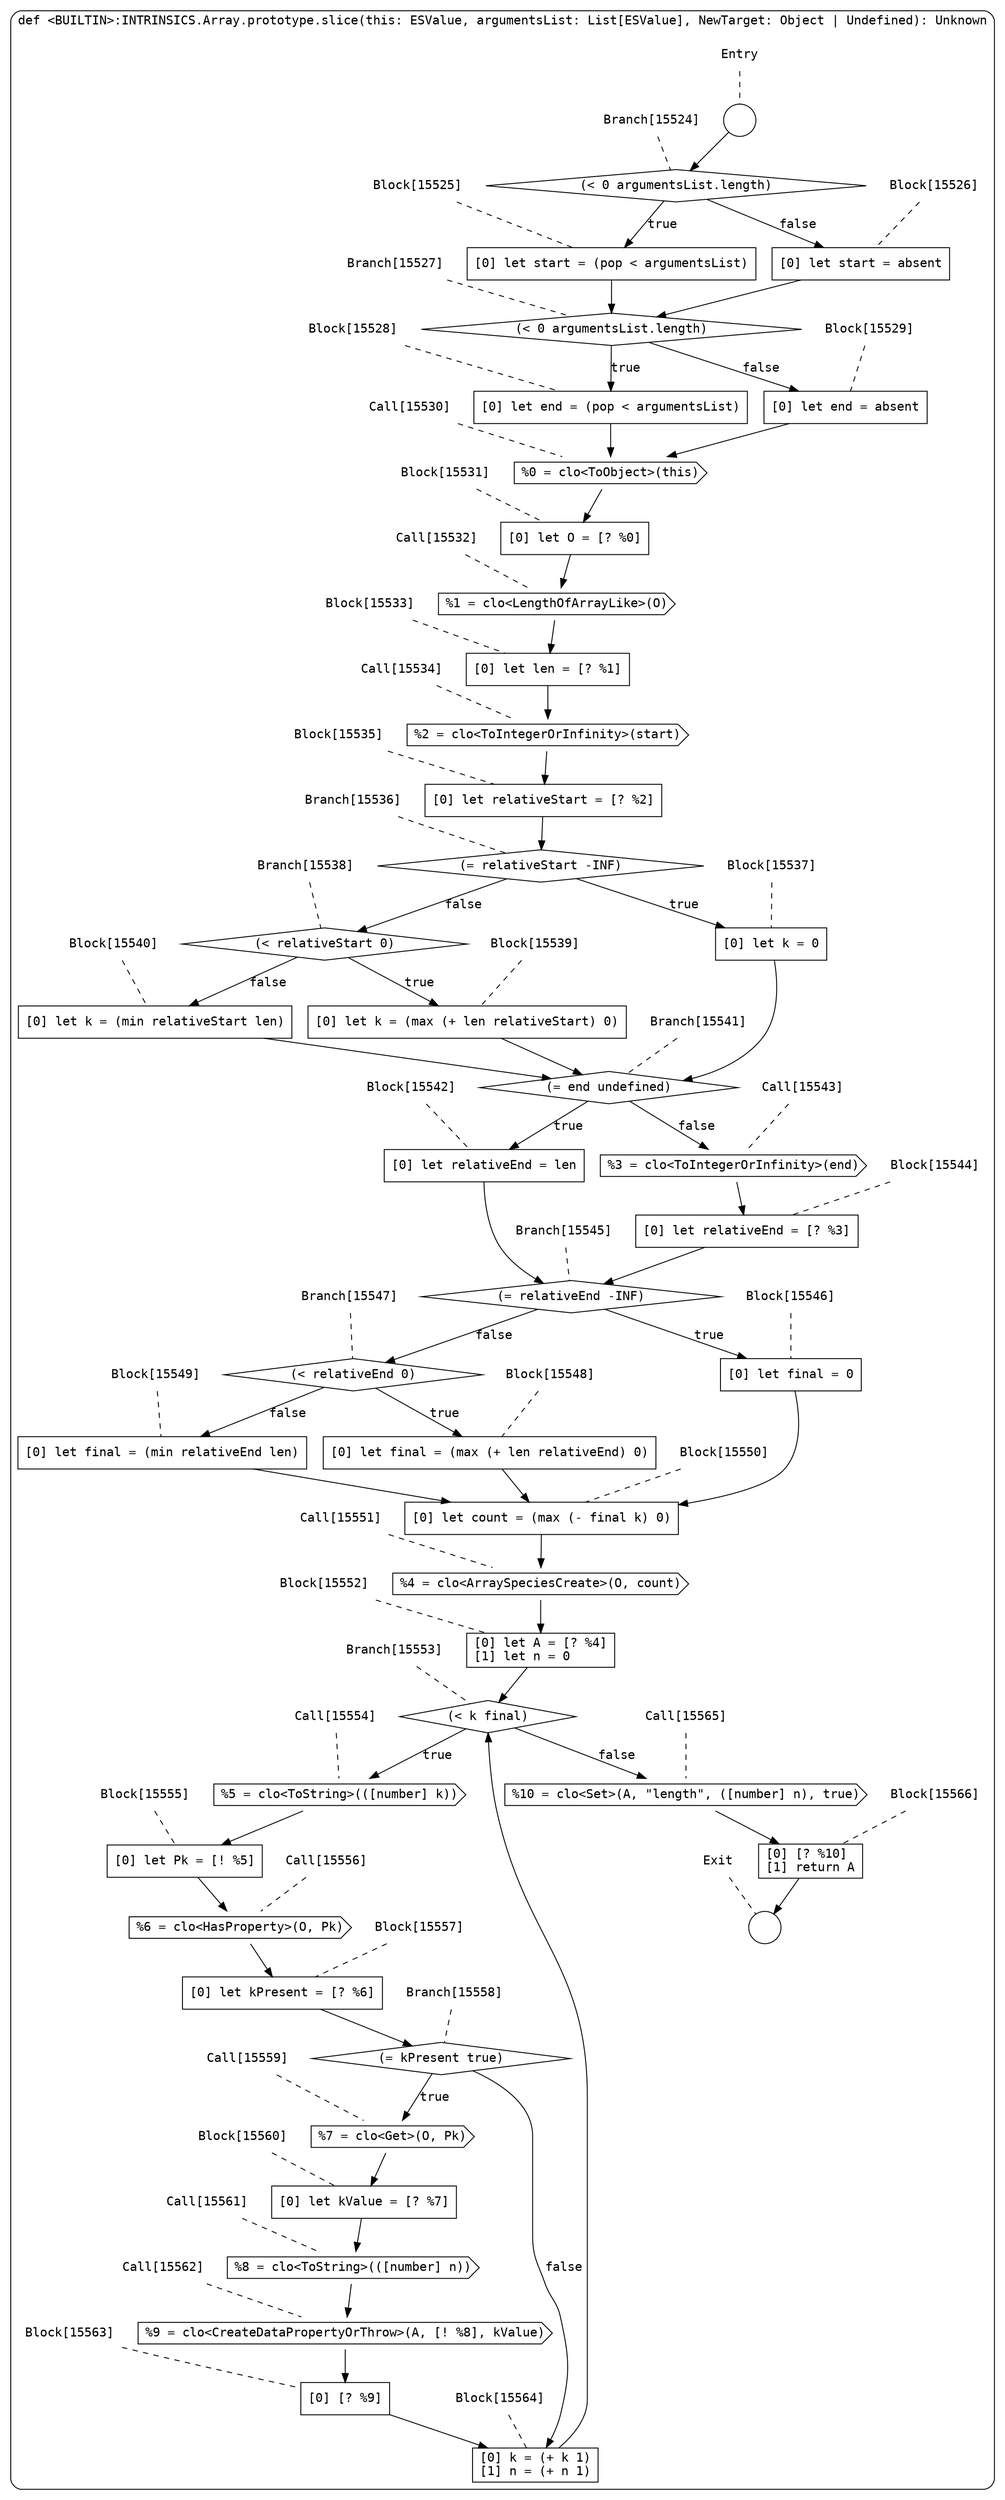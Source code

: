 digraph {
  graph [fontname = "Consolas"]
  node [fontname = "Consolas"]
  edge [fontname = "Consolas"]
  subgraph cluster2370 {
    label = "def <BUILTIN>:INTRINSICS.Array.prototype.slice(this: ESValue, argumentsList: List[ESValue], NewTarget: Object | Undefined): Unknown"
    style = rounded
    cluster2370_entry_name [shape=none, label=<<font color="black">Entry</font>>]
    cluster2370_entry_name -> cluster2370_entry [arrowhead=none, color="black", style=dashed]
    cluster2370_entry [shape=circle label=" " color="black" fillcolor="white" style=filled]
    cluster2370_entry -> node15524 [color="black"]
    cluster2370_exit_name [shape=none, label=<<font color="black">Exit</font>>]
    cluster2370_exit_name -> cluster2370_exit [arrowhead=none, color="black", style=dashed]
    cluster2370_exit [shape=circle label=" " color="black" fillcolor="white" style=filled]
    node15524_name [shape=none, label=<<font color="black">Branch[15524]</font>>]
    node15524_name -> node15524 [arrowhead=none, color="black", style=dashed]
    node15524 [shape=diamond, label=<<font color="black">(&lt; 0 argumentsList.length)</font>> color="black" fillcolor="white", style=filled]
    node15524 -> node15525 [label=<<font color="black">true</font>> color="black"]
    node15524 -> node15526 [label=<<font color="black">false</font>> color="black"]
    node15525_name [shape=none, label=<<font color="black">Block[15525]</font>>]
    node15525_name -> node15525 [arrowhead=none, color="black", style=dashed]
    node15525 [shape=box, label=<<font color="black">[0] let start = (pop &lt; argumentsList)<BR ALIGN="LEFT"/></font>> color="black" fillcolor="white", style=filled]
    node15525 -> node15527 [color="black"]
    node15526_name [shape=none, label=<<font color="black">Block[15526]</font>>]
    node15526_name -> node15526 [arrowhead=none, color="black", style=dashed]
    node15526 [shape=box, label=<<font color="black">[0] let start = absent<BR ALIGN="LEFT"/></font>> color="black" fillcolor="white", style=filled]
    node15526 -> node15527 [color="black"]
    node15527_name [shape=none, label=<<font color="black">Branch[15527]</font>>]
    node15527_name -> node15527 [arrowhead=none, color="black", style=dashed]
    node15527 [shape=diamond, label=<<font color="black">(&lt; 0 argumentsList.length)</font>> color="black" fillcolor="white", style=filled]
    node15527 -> node15528 [label=<<font color="black">true</font>> color="black"]
    node15527 -> node15529 [label=<<font color="black">false</font>> color="black"]
    node15528_name [shape=none, label=<<font color="black">Block[15528]</font>>]
    node15528_name -> node15528 [arrowhead=none, color="black", style=dashed]
    node15528 [shape=box, label=<<font color="black">[0] let end = (pop &lt; argumentsList)<BR ALIGN="LEFT"/></font>> color="black" fillcolor="white", style=filled]
    node15528 -> node15530 [color="black"]
    node15529_name [shape=none, label=<<font color="black">Block[15529]</font>>]
    node15529_name -> node15529 [arrowhead=none, color="black", style=dashed]
    node15529 [shape=box, label=<<font color="black">[0] let end = absent<BR ALIGN="LEFT"/></font>> color="black" fillcolor="white", style=filled]
    node15529 -> node15530 [color="black"]
    node15530_name [shape=none, label=<<font color="black">Call[15530]</font>>]
    node15530_name -> node15530 [arrowhead=none, color="black", style=dashed]
    node15530 [shape=cds, label=<<font color="black">%0 = clo&lt;ToObject&gt;(this)</font>> color="black" fillcolor="white", style=filled]
    node15530 -> node15531 [color="black"]
    node15531_name [shape=none, label=<<font color="black">Block[15531]</font>>]
    node15531_name -> node15531 [arrowhead=none, color="black", style=dashed]
    node15531 [shape=box, label=<<font color="black">[0] let O = [? %0]<BR ALIGN="LEFT"/></font>> color="black" fillcolor="white", style=filled]
    node15531 -> node15532 [color="black"]
    node15532_name [shape=none, label=<<font color="black">Call[15532]</font>>]
    node15532_name -> node15532 [arrowhead=none, color="black", style=dashed]
    node15532 [shape=cds, label=<<font color="black">%1 = clo&lt;LengthOfArrayLike&gt;(O)</font>> color="black" fillcolor="white", style=filled]
    node15532 -> node15533 [color="black"]
    node15533_name [shape=none, label=<<font color="black">Block[15533]</font>>]
    node15533_name -> node15533 [arrowhead=none, color="black", style=dashed]
    node15533 [shape=box, label=<<font color="black">[0] let len = [? %1]<BR ALIGN="LEFT"/></font>> color="black" fillcolor="white", style=filled]
    node15533 -> node15534 [color="black"]
    node15534_name [shape=none, label=<<font color="black">Call[15534]</font>>]
    node15534_name -> node15534 [arrowhead=none, color="black", style=dashed]
    node15534 [shape=cds, label=<<font color="black">%2 = clo&lt;ToIntegerOrInfinity&gt;(start)</font>> color="black" fillcolor="white", style=filled]
    node15534 -> node15535 [color="black"]
    node15535_name [shape=none, label=<<font color="black">Block[15535]</font>>]
    node15535_name -> node15535 [arrowhead=none, color="black", style=dashed]
    node15535 [shape=box, label=<<font color="black">[0] let relativeStart = [? %2]<BR ALIGN="LEFT"/></font>> color="black" fillcolor="white", style=filled]
    node15535 -> node15536 [color="black"]
    node15536_name [shape=none, label=<<font color="black">Branch[15536]</font>>]
    node15536_name -> node15536 [arrowhead=none, color="black", style=dashed]
    node15536 [shape=diamond, label=<<font color="black">(= relativeStart -INF)</font>> color="black" fillcolor="white", style=filled]
    node15536 -> node15537 [label=<<font color="black">true</font>> color="black"]
    node15536 -> node15538 [label=<<font color="black">false</font>> color="black"]
    node15537_name [shape=none, label=<<font color="black">Block[15537]</font>>]
    node15537_name -> node15537 [arrowhead=none, color="black", style=dashed]
    node15537 [shape=box, label=<<font color="black">[0] let k = 0<BR ALIGN="LEFT"/></font>> color="black" fillcolor="white", style=filled]
    node15537 -> node15541 [color="black"]
    node15538_name [shape=none, label=<<font color="black">Branch[15538]</font>>]
    node15538_name -> node15538 [arrowhead=none, color="black", style=dashed]
    node15538 [shape=diamond, label=<<font color="black">(&lt; relativeStart 0)</font>> color="black" fillcolor="white", style=filled]
    node15538 -> node15539 [label=<<font color="black">true</font>> color="black"]
    node15538 -> node15540 [label=<<font color="black">false</font>> color="black"]
    node15541_name [shape=none, label=<<font color="black">Branch[15541]</font>>]
    node15541_name -> node15541 [arrowhead=none, color="black", style=dashed]
    node15541 [shape=diamond, label=<<font color="black">(= end undefined)</font>> color="black" fillcolor="white", style=filled]
    node15541 -> node15542 [label=<<font color="black">true</font>> color="black"]
    node15541 -> node15543 [label=<<font color="black">false</font>> color="black"]
    node15539_name [shape=none, label=<<font color="black">Block[15539]</font>>]
    node15539_name -> node15539 [arrowhead=none, color="black", style=dashed]
    node15539 [shape=box, label=<<font color="black">[0] let k = (max (+ len relativeStart) 0)<BR ALIGN="LEFT"/></font>> color="black" fillcolor="white", style=filled]
    node15539 -> node15541 [color="black"]
    node15540_name [shape=none, label=<<font color="black">Block[15540]</font>>]
    node15540_name -> node15540 [arrowhead=none, color="black", style=dashed]
    node15540 [shape=box, label=<<font color="black">[0] let k = (min relativeStart len)<BR ALIGN="LEFT"/></font>> color="black" fillcolor="white", style=filled]
    node15540 -> node15541 [color="black"]
    node15542_name [shape=none, label=<<font color="black">Block[15542]</font>>]
    node15542_name -> node15542 [arrowhead=none, color="black", style=dashed]
    node15542 [shape=box, label=<<font color="black">[0] let relativeEnd = len<BR ALIGN="LEFT"/></font>> color="black" fillcolor="white", style=filled]
    node15542 -> node15545 [color="black"]
    node15543_name [shape=none, label=<<font color="black">Call[15543]</font>>]
    node15543_name -> node15543 [arrowhead=none, color="black", style=dashed]
    node15543 [shape=cds, label=<<font color="black">%3 = clo&lt;ToIntegerOrInfinity&gt;(end)</font>> color="black" fillcolor="white", style=filled]
    node15543 -> node15544 [color="black"]
    node15545_name [shape=none, label=<<font color="black">Branch[15545]</font>>]
    node15545_name -> node15545 [arrowhead=none, color="black", style=dashed]
    node15545 [shape=diamond, label=<<font color="black">(= relativeEnd -INF)</font>> color="black" fillcolor="white", style=filled]
    node15545 -> node15546 [label=<<font color="black">true</font>> color="black"]
    node15545 -> node15547 [label=<<font color="black">false</font>> color="black"]
    node15544_name [shape=none, label=<<font color="black">Block[15544]</font>>]
    node15544_name -> node15544 [arrowhead=none, color="black", style=dashed]
    node15544 [shape=box, label=<<font color="black">[0] let relativeEnd = [? %3]<BR ALIGN="LEFT"/></font>> color="black" fillcolor="white", style=filled]
    node15544 -> node15545 [color="black"]
    node15546_name [shape=none, label=<<font color="black">Block[15546]</font>>]
    node15546_name -> node15546 [arrowhead=none, color="black", style=dashed]
    node15546 [shape=box, label=<<font color="black">[0] let final = 0<BR ALIGN="LEFT"/></font>> color="black" fillcolor="white", style=filled]
    node15546 -> node15550 [color="black"]
    node15547_name [shape=none, label=<<font color="black">Branch[15547]</font>>]
    node15547_name -> node15547 [arrowhead=none, color="black", style=dashed]
    node15547 [shape=diamond, label=<<font color="black">(&lt; relativeEnd 0)</font>> color="black" fillcolor="white", style=filled]
    node15547 -> node15548 [label=<<font color="black">true</font>> color="black"]
    node15547 -> node15549 [label=<<font color="black">false</font>> color="black"]
    node15550_name [shape=none, label=<<font color="black">Block[15550]</font>>]
    node15550_name -> node15550 [arrowhead=none, color="black", style=dashed]
    node15550 [shape=box, label=<<font color="black">[0] let count = (max (- final k) 0)<BR ALIGN="LEFT"/></font>> color="black" fillcolor="white", style=filled]
    node15550 -> node15551 [color="black"]
    node15548_name [shape=none, label=<<font color="black">Block[15548]</font>>]
    node15548_name -> node15548 [arrowhead=none, color="black", style=dashed]
    node15548 [shape=box, label=<<font color="black">[0] let final = (max (+ len relativeEnd) 0)<BR ALIGN="LEFT"/></font>> color="black" fillcolor="white", style=filled]
    node15548 -> node15550 [color="black"]
    node15549_name [shape=none, label=<<font color="black">Block[15549]</font>>]
    node15549_name -> node15549 [arrowhead=none, color="black", style=dashed]
    node15549 [shape=box, label=<<font color="black">[0] let final = (min relativeEnd len)<BR ALIGN="LEFT"/></font>> color="black" fillcolor="white", style=filled]
    node15549 -> node15550 [color="black"]
    node15551_name [shape=none, label=<<font color="black">Call[15551]</font>>]
    node15551_name -> node15551 [arrowhead=none, color="black", style=dashed]
    node15551 [shape=cds, label=<<font color="black">%4 = clo&lt;ArraySpeciesCreate&gt;(O, count)</font>> color="black" fillcolor="white", style=filled]
    node15551 -> node15552 [color="black"]
    node15552_name [shape=none, label=<<font color="black">Block[15552]</font>>]
    node15552_name -> node15552 [arrowhead=none, color="black", style=dashed]
    node15552 [shape=box, label=<<font color="black">[0] let A = [? %4]<BR ALIGN="LEFT"/>[1] let n = 0<BR ALIGN="LEFT"/></font>> color="black" fillcolor="white", style=filled]
    node15552 -> node15553 [color="black"]
    node15553_name [shape=none, label=<<font color="black">Branch[15553]</font>>]
    node15553_name -> node15553 [arrowhead=none, color="black", style=dashed]
    node15553 [shape=diamond, label=<<font color="black">(&lt; k final)</font>> color="black" fillcolor="white", style=filled]
    node15553 -> node15554 [label=<<font color="black">true</font>> color="black"]
    node15553 -> node15565 [label=<<font color="black">false</font>> color="black"]
    node15554_name [shape=none, label=<<font color="black">Call[15554]</font>>]
    node15554_name -> node15554 [arrowhead=none, color="black", style=dashed]
    node15554 [shape=cds, label=<<font color="black">%5 = clo&lt;ToString&gt;(([number] k))</font>> color="black" fillcolor="white", style=filled]
    node15554 -> node15555 [color="black"]
    node15565_name [shape=none, label=<<font color="black">Call[15565]</font>>]
    node15565_name -> node15565 [arrowhead=none, color="black", style=dashed]
    node15565 [shape=cds, label=<<font color="black">%10 = clo&lt;Set&gt;(A, &quot;length&quot;, ([number] n), true)</font>> color="black" fillcolor="white", style=filled]
    node15565 -> node15566 [color="black"]
    node15555_name [shape=none, label=<<font color="black">Block[15555]</font>>]
    node15555_name -> node15555 [arrowhead=none, color="black", style=dashed]
    node15555 [shape=box, label=<<font color="black">[0] let Pk = [! %5]<BR ALIGN="LEFT"/></font>> color="black" fillcolor="white", style=filled]
    node15555 -> node15556 [color="black"]
    node15566_name [shape=none, label=<<font color="black">Block[15566]</font>>]
    node15566_name -> node15566 [arrowhead=none, color="black", style=dashed]
    node15566 [shape=box, label=<<font color="black">[0] [? %10]<BR ALIGN="LEFT"/>[1] return A<BR ALIGN="LEFT"/></font>> color="black" fillcolor="white", style=filled]
    node15566 -> cluster2370_exit [color="black"]
    node15556_name [shape=none, label=<<font color="black">Call[15556]</font>>]
    node15556_name -> node15556 [arrowhead=none, color="black", style=dashed]
    node15556 [shape=cds, label=<<font color="black">%6 = clo&lt;HasProperty&gt;(O, Pk)</font>> color="black" fillcolor="white", style=filled]
    node15556 -> node15557 [color="black"]
    node15557_name [shape=none, label=<<font color="black">Block[15557]</font>>]
    node15557_name -> node15557 [arrowhead=none, color="black", style=dashed]
    node15557 [shape=box, label=<<font color="black">[0] let kPresent = [? %6]<BR ALIGN="LEFT"/></font>> color="black" fillcolor="white", style=filled]
    node15557 -> node15558 [color="black"]
    node15558_name [shape=none, label=<<font color="black">Branch[15558]</font>>]
    node15558_name -> node15558 [arrowhead=none, color="black", style=dashed]
    node15558 [shape=diamond, label=<<font color="black">(= kPresent true)</font>> color="black" fillcolor="white", style=filled]
    node15558 -> node15559 [label=<<font color="black">true</font>> color="black"]
    node15558 -> node15564 [label=<<font color="black">false</font>> color="black"]
    node15559_name [shape=none, label=<<font color="black">Call[15559]</font>>]
    node15559_name -> node15559 [arrowhead=none, color="black", style=dashed]
    node15559 [shape=cds, label=<<font color="black">%7 = clo&lt;Get&gt;(O, Pk)</font>> color="black" fillcolor="white", style=filled]
    node15559 -> node15560 [color="black"]
    node15564_name [shape=none, label=<<font color="black">Block[15564]</font>>]
    node15564_name -> node15564 [arrowhead=none, color="black", style=dashed]
    node15564 [shape=box, label=<<font color="black">[0] k = (+ k 1)<BR ALIGN="LEFT"/>[1] n = (+ n 1)<BR ALIGN="LEFT"/></font>> color="black" fillcolor="white", style=filled]
    node15564 -> node15553 [color="black"]
    node15560_name [shape=none, label=<<font color="black">Block[15560]</font>>]
    node15560_name -> node15560 [arrowhead=none, color="black", style=dashed]
    node15560 [shape=box, label=<<font color="black">[0] let kValue = [? %7]<BR ALIGN="LEFT"/></font>> color="black" fillcolor="white", style=filled]
    node15560 -> node15561 [color="black"]
    node15561_name [shape=none, label=<<font color="black">Call[15561]</font>>]
    node15561_name -> node15561 [arrowhead=none, color="black", style=dashed]
    node15561 [shape=cds, label=<<font color="black">%8 = clo&lt;ToString&gt;(([number] n))</font>> color="black" fillcolor="white", style=filled]
    node15561 -> node15562 [color="black"]
    node15562_name [shape=none, label=<<font color="black">Call[15562]</font>>]
    node15562_name -> node15562 [arrowhead=none, color="black", style=dashed]
    node15562 [shape=cds, label=<<font color="black">%9 = clo&lt;CreateDataPropertyOrThrow&gt;(A, [! %8], kValue)</font>> color="black" fillcolor="white", style=filled]
    node15562 -> node15563 [color="black"]
    node15563_name [shape=none, label=<<font color="black">Block[15563]</font>>]
    node15563_name -> node15563 [arrowhead=none, color="black", style=dashed]
    node15563 [shape=box, label=<<font color="black">[0] [? %9]<BR ALIGN="LEFT"/></font>> color="black" fillcolor="white", style=filled]
    node15563 -> node15564 [color="black"]
  }
}